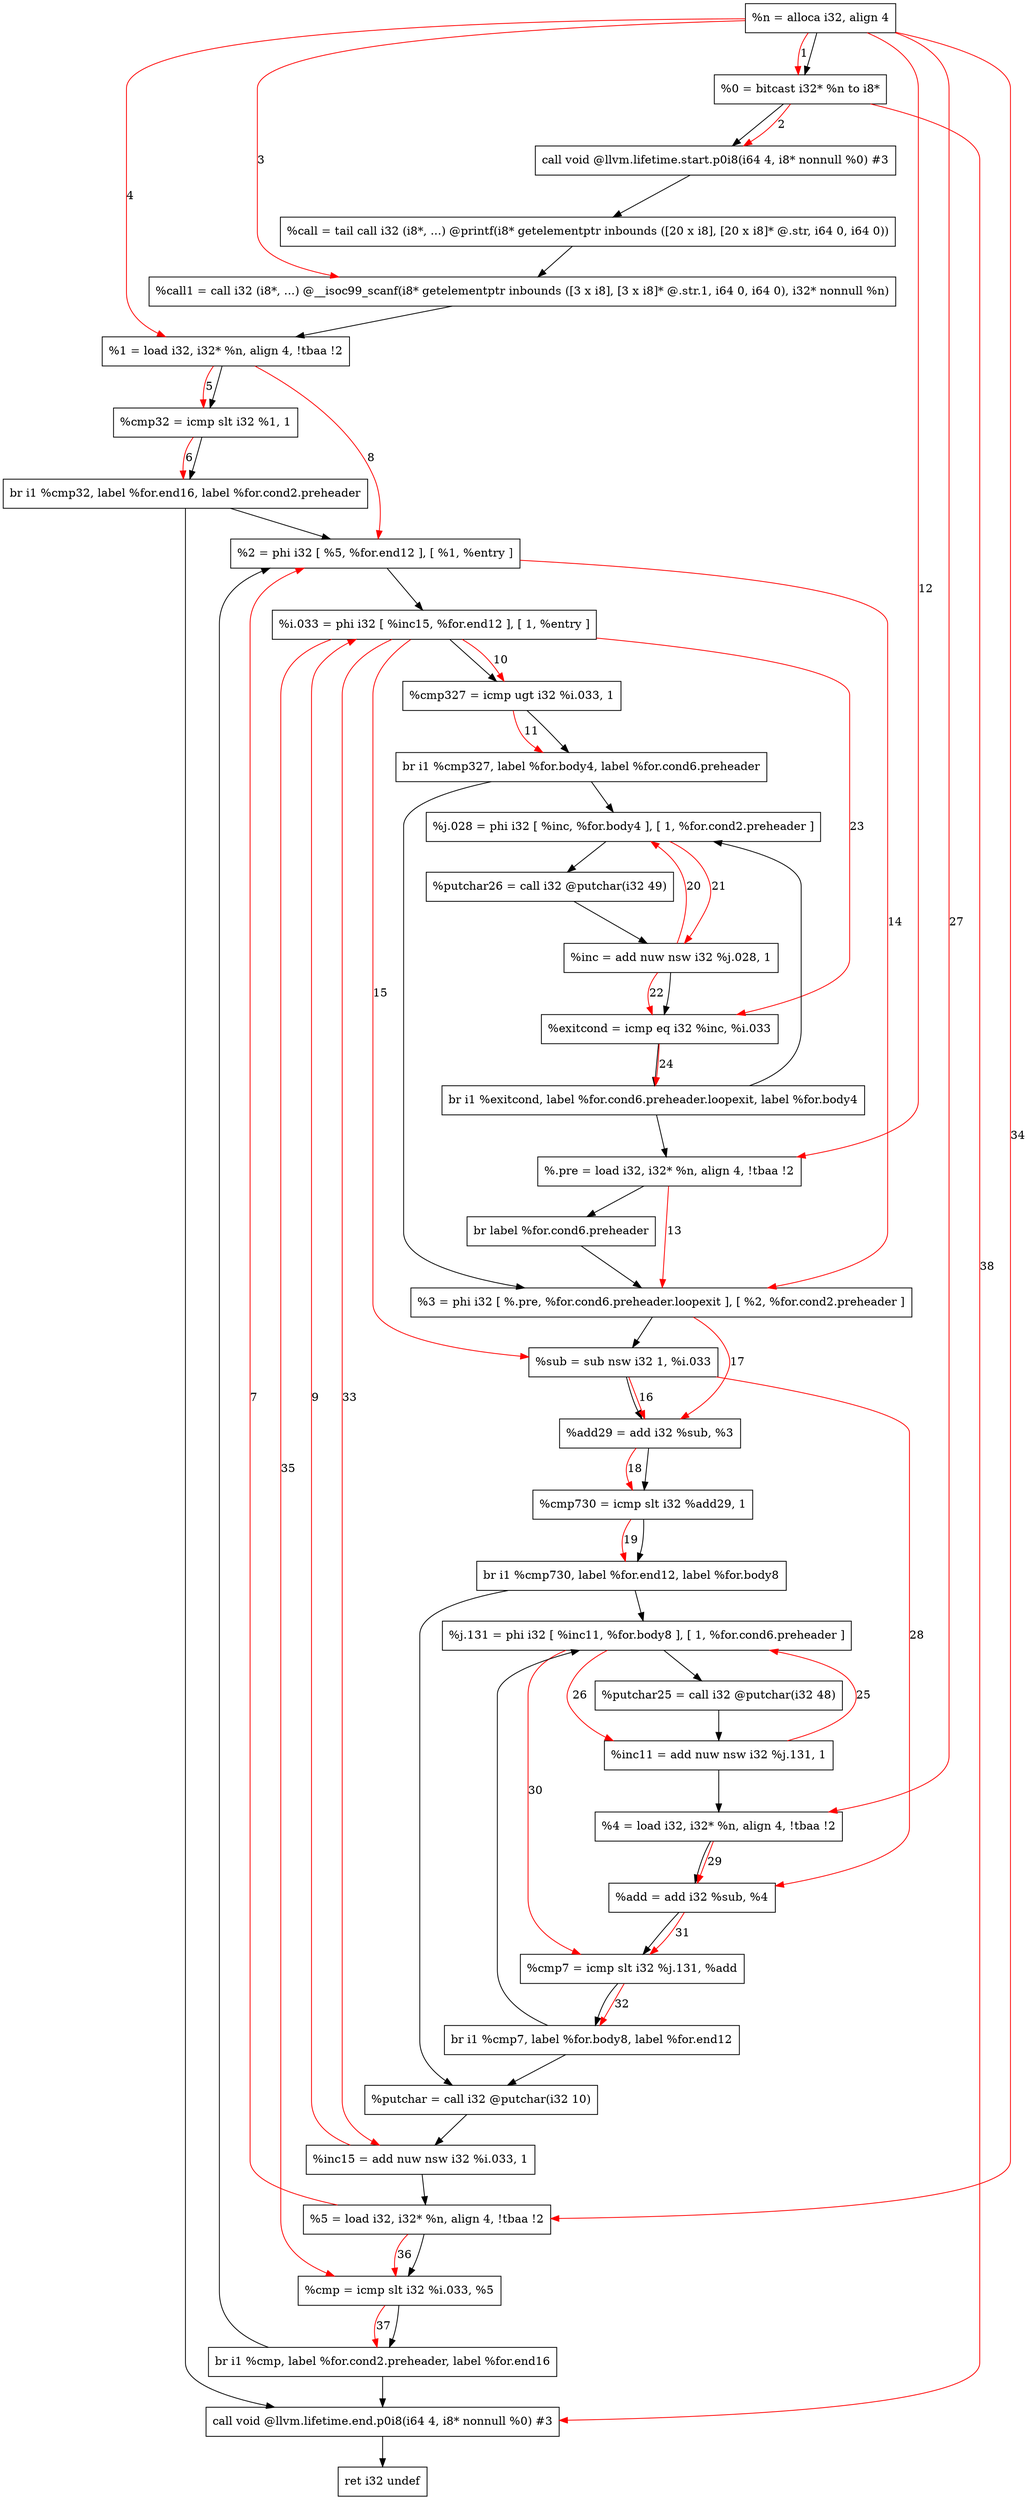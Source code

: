 digraph "CDFG for'func' function" {
	Node0x55a9ceea8a58[shape=record, label="  %n = alloca i32, align 4"]
	Node0x55a9ceea9118[shape=record, label="  %0 = bitcast i32* %n to i8*"]
	Node0x55a9ceea9578[shape=record, label="  call void @llvm.lifetime.start.p0i8(i64 4, i8* nonnull %0) #3"]
	Node0x55a9ceea9990[shape=record, label="  %call = tail call i32 (i8*, ...) @printf(i8* getelementptr inbounds ([20 x i8], [20 x i8]* @.str, i64 0, i64 0))"]
	Node0x55a9ceea9bf8[shape=record, label="  %call1 = call i32 (i8*, ...) @__isoc99_scanf(i8* getelementptr inbounds ([3 x i8], [3 x i8]* @.str.1, i64 0, i64 0), i32* nonnull %n)"]
	Node0x55a9ceea9cb8[shape=record, label="  %1 = load i32, i32* %n, align 4, !tbaa !2"]
	Node0x55a9ceeaac00[shape=record, label="  %cmp32 = icmp slt i32 %1, 1"]
	Node0x55a9cee3e468[shape=record, label="  br i1 %cmp32, label %for.end16, label %for.cond2.preheader"]
	Node0x55a9ceeaaf48[shape=record, label="  %2 = phi i32 [ %5, %for.end12 ], [ %1, %entry ]"]
	Node0x55a9ceeab0a8[shape=record, label="  %i.033 = phi i32 [ %inc15, %for.end12 ], [ 1, %entry ]"]
	Node0x55a9ceeab170[shape=record, label="  %cmp327 = icmp ugt i32 %i.033, 1"]
	Node0x55a9cee3e588[shape=record, label="  br i1 %cmp327, label %for.body4, label %for.cond6.preheader"]
	Node0x55a9ceeab628[shape=record, label="  %.pre = load i32, i32* %n, align 4, !tbaa !2"]
	Node0x55a9ceeabce8[shape=record, label="  br label %for.cond6.preheader"]
	Node0x55a9ceeabd38[shape=record, label="  %3 = phi i32 [ %.pre, %for.cond6.preheader.loopexit ], [ %2, %for.cond2.preheader ]"]
	Node0x55a9ceeabe00[shape=record, label="  %sub = sub nsw i32 1, %i.033"]
	Node0x55a9ceeabe70[shape=record, label="  %add29 = add i32 %sub, %3"]
	Node0x55a9ceeabf00[shape=record, label="  %cmp730 = icmp slt i32 %add29, 1"]
	Node0x55a9ceeabff8[shape=record, label="  br i1 %cmp730, label %for.end12, label %for.body8"]
	Node0x55a9ceeac098[shape=record, label="  %j.028 = phi i32 [ %inc, %for.body4 ], [ 1, %for.cond2.preheader ]"]
	Node0x55a9ceeac290[shape=record, label="  %putchar26 = call i32 @putchar(i32 49)"]
	Node0x55a9ceeac390[shape=record, label="  %inc = add nuw nsw i32 %j.028, 1"]
	Node0x55a9ceeac400[shape=record, label="  %exitcond = icmp eq i32 %inc, %i.033"]
	Node0x55a9ceeac4e8[shape=record, label="  br i1 %exitcond, label %for.cond6.preheader.loopexit, label %for.body4"]
	Node0x55a9ceeac588[shape=record, label="  %j.131 = phi i32 [ %inc11, %for.body8 ], [ 1, %for.cond6.preheader ]"]
	Node0x55a9ceeac690[shape=record, label="  %putchar25 = call i32 @putchar(i32 48)"]
	Node0x55a9ceeac760[shape=record, label="  %inc11 = add nuw nsw i32 %j.131, 1"]
	Node0x55a9ceeab378[shape=record, label="  %4 = load i32, i32* %n, align 4, !tbaa !2"]
	Node0x55a9ceeacb40[shape=record, label="  %add = add i32 %sub, %4"]
	Node0x55a9ceeacbb0[shape=record, label="  %cmp7 = icmp slt i32 %j.131, %add"]
	Node0x55a9ceeacc58[shape=record, label="  br i1 %cmp7, label %for.body8, label %for.end12"]
	Node0x55a9ceeaccf0[shape=record, label="  %putchar = call i32 @putchar(i32 10)"]
	Node0x55a9ceeacdc0[shape=record, label="  %inc15 = add nuw nsw i32 %i.033, 1"]
	Node0x55a9ceeab058[shape=record, label="  %5 = load i32, i32* %n, align 4, !tbaa !2"]
	Node0x55a9ceeace30[shape=record, label="  %cmp = icmp slt i32 %i.033, %5"]
	Node0x55a9ceeaced8[shape=record, label="  br i1 %cmp, label %for.cond2.preheader, label %for.end16"]
	Node0x55a9ceead058[shape=record, label="  call void @llvm.lifetime.end.p0i8(i64 4, i8* nonnull %0) #3"]
	Node0x55a9ceeaade8[shape=record, label="  ret i32 undef"]
	Node0x55a9ceea8a58 -> Node0x55a9ceea9118
	Node0x55a9ceea9118 -> Node0x55a9ceea9578
	Node0x55a9ceea9578 -> Node0x55a9ceea9990
	Node0x55a9ceea9990 -> Node0x55a9ceea9bf8
	Node0x55a9ceea9bf8 -> Node0x55a9ceea9cb8
	Node0x55a9ceea9cb8 -> Node0x55a9ceeaac00
	Node0x55a9ceeaac00 -> Node0x55a9cee3e468
	Node0x55a9cee3e468 -> Node0x55a9ceead058
	Node0x55a9cee3e468 -> Node0x55a9ceeaaf48
	Node0x55a9ceeaaf48 -> Node0x55a9ceeab0a8
	Node0x55a9ceeab0a8 -> Node0x55a9ceeab170
	Node0x55a9ceeab170 -> Node0x55a9cee3e588
	Node0x55a9cee3e588 -> Node0x55a9ceeac098
	Node0x55a9cee3e588 -> Node0x55a9ceeabd38
	Node0x55a9ceeab628 -> Node0x55a9ceeabce8
	Node0x55a9ceeabce8 -> Node0x55a9ceeabd38
	Node0x55a9ceeabd38 -> Node0x55a9ceeabe00
	Node0x55a9ceeabe00 -> Node0x55a9ceeabe70
	Node0x55a9ceeabe70 -> Node0x55a9ceeabf00
	Node0x55a9ceeabf00 -> Node0x55a9ceeabff8
	Node0x55a9ceeabff8 -> Node0x55a9ceeaccf0
	Node0x55a9ceeabff8 -> Node0x55a9ceeac588
	Node0x55a9ceeac098 -> Node0x55a9ceeac290
	Node0x55a9ceeac290 -> Node0x55a9ceeac390
	Node0x55a9ceeac390 -> Node0x55a9ceeac400
	Node0x55a9ceeac400 -> Node0x55a9ceeac4e8
	Node0x55a9ceeac4e8 -> Node0x55a9ceeab628
	Node0x55a9ceeac4e8 -> Node0x55a9ceeac098
	Node0x55a9ceeac588 -> Node0x55a9ceeac690
	Node0x55a9ceeac690 -> Node0x55a9ceeac760
	Node0x55a9ceeac760 -> Node0x55a9ceeab378
	Node0x55a9ceeab378 -> Node0x55a9ceeacb40
	Node0x55a9ceeacb40 -> Node0x55a9ceeacbb0
	Node0x55a9ceeacbb0 -> Node0x55a9ceeacc58
	Node0x55a9ceeacc58 -> Node0x55a9ceeac588
	Node0x55a9ceeacc58 -> Node0x55a9ceeaccf0
	Node0x55a9ceeaccf0 -> Node0x55a9ceeacdc0
	Node0x55a9ceeacdc0 -> Node0x55a9ceeab058
	Node0x55a9ceeab058 -> Node0x55a9ceeace30
	Node0x55a9ceeace30 -> Node0x55a9ceeaced8
	Node0x55a9ceeaced8 -> Node0x55a9ceeaaf48
	Node0x55a9ceeaced8 -> Node0x55a9ceead058
	Node0x55a9ceead058 -> Node0x55a9ceeaade8
edge [color=red]
	Node0x55a9ceea8a58 -> Node0x55a9ceea9118[label="1"]
	Node0x55a9ceea9118 -> Node0x55a9ceea9578[label="2"]
	Node0x55a9ceea8a58 -> Node0x55a9ceea9bf8[label="3"]
	Node0x55a9ceea8a58 -> Node0x55a9ceea9cb8[label="4"]
	Node0x55a9ceea9cb8 -> Node0x55a9ceeaac00[label="5"]
	Node0x55a9ceeaac00 -> Node0x55a9cee3e468[label="6"]
	Node0x55a9ceeab058 -> Node0x55a9ceeaaf48[label="7"]
	Node0x55a9ceea9cb8 -> Node0x55a9ceeaaf48[label="8"]
	Node0x55a9ceeacdc0 -> Node0x55a9ceeab0a8[label="9"]
	Node0x55a9ceeab0a8 -> Node0x55a9ceeab170[label="10"]
	Node0x55a9ceeab170 -> Node0x55a9cee3e588[label="11"]
	Node0x55a9ceea8a58 -> Node0x55a9ceeab628[label="12"]
	Node0x55a9ceeab628 -> Node0x55a9ceeabd38[label="13"]
	Node0x55a9ceeaaf48 -> Node0x55a9ceeabd38[label="14"]
	Node0x55a9ceeab0a8 -> Node0x55a9ceeabe00[label="15"]
	Node0x55a9ceeabe00 -> Node0x55a9ceeabe70[label="16"]
	Node0x55a9ceeabd38 -> Node0x55a9ceeabe70[label="17"]
	Node0x55a9ceeabe70 -> Node0x55a9ceeabf00[label="18"]
	Node0x55a9ceeabf00 -> Node0x55a9ceeabff8[label="19"]
	Node0x55a9ceeac390 -> Node0x55a9ceeac098[label="20"]
	Node0x55a9ceeac098 -> Node0x55a9ceeac390[label="21"]
	Node0x55a9ceeac390 -> Node0x55a9ceeac400[label="22"]
	Node0x55a9ceeab0a8 -> Node0x55a9ceeac400[label="23"]
	Node0x55a9ceeac400 -> Node0x55a9ceeac4e8[label="24"]
	Node0x55a9ceeac760 -> Node0x55a9ceeac588[label="25"]
	Node0x55a9ceeac588 -> Node0x55a9ceeac760[label="26"]
	Node0x55a9ceea8a58 -> Node0x55a9ceeab378[label="27"]
	Node0x55a9ceeabe00 -> Node0x55a9ceeacb40[label="28"]
	Node0x55a9ceeab378 -> Node0x55a9ceeacb40[label="29"]
	Node0x55a9ceeac588 -> Node0x55a9ceeacbb0[label="30"]
	Node0x55a9ceeacb40 -> Node0x55a9ceeacbb0[label="31"]
	Node0x55a9ceeacbb0 -> Node0x55a9ceeacc58[label="32"]
	Node0x55a9ceeab0a8 -> Node0x55a9ceeacdc0[label="33"]
	Node0x55a9ceea8a58 -> Node0x55a9ceeab058[label="34"]
	Node0x55a9ceeab0a8 -> Node0x55a9ceeace30[label="35"]
	Node0x55a9ceeab058 -> Node0x55a9ceeace30[label="36"]
	Node0x55a9ceeace30 -> Node0x55a9ceeaced8[label="37"]
	Node0x55a9ceea9118 -> Node0x55a9ceead058[label="38"]
}
